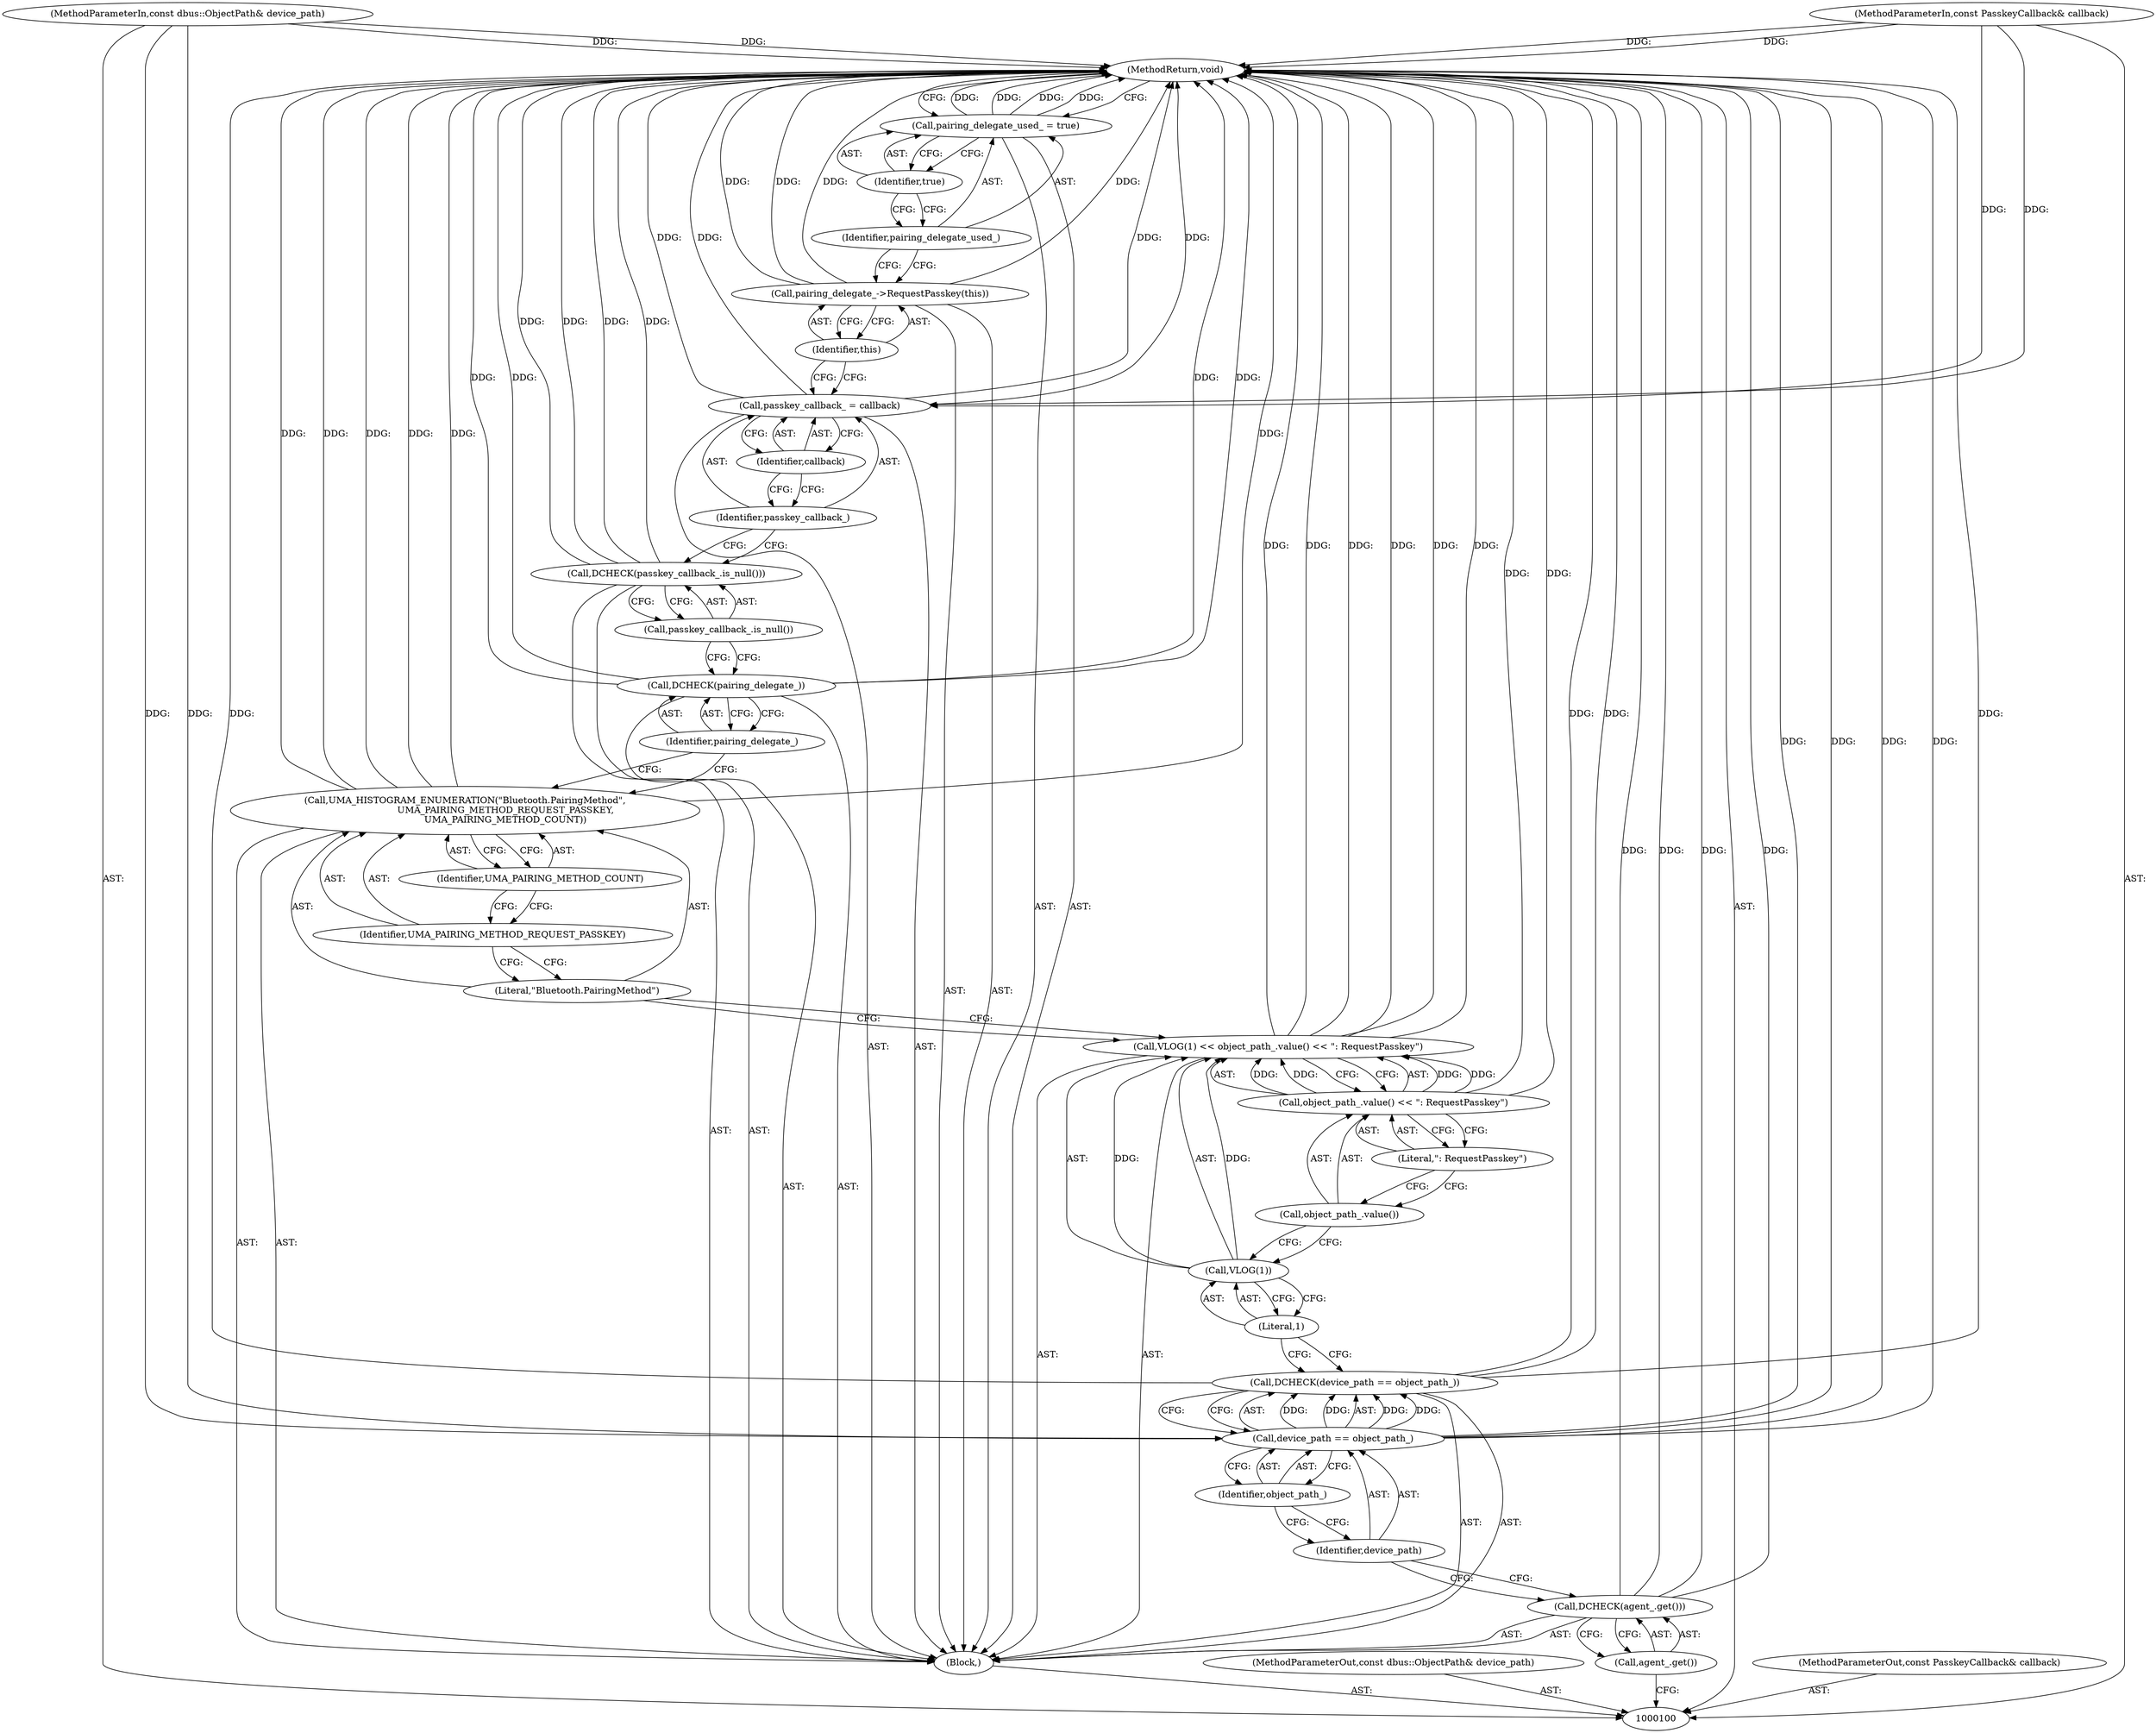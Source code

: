 digraph "1_Chrome_d358f57009b85fb7440208afa5ba87636b491889_22" {
"1000132" [label="(MethodReturn,void)"];
"1000120" [label="(Call,DCHECK(pairing_delegate_))"];
"1000121" [label="(Identifier,pairing_delegate_)"];
"1000122" [label="(Call,DCHECK(passkey_callback_.is_null()))"];
"1000123" [label="(Call,passkey_callback_.is_null())"];
"1000124" [label="(Call,passkey_callback_ = callback)"];
"1000125" [label="(Identifier,passkey_callback_)"];
"1000126" [label="(Identifier,callback)"];
"1000127" [label="(Call,pairing_delegate_->RequestPasskey(this))"];
"1000128" [label="(Identifier,this)"];
"1000129" [label="(Call,pairing_delegate_used_ = true)"];
"1000130" [label="(Identifier,pairing_delegate_used_)"];
"1000131" [label="(Identifier,true)"];
"1000101" [label="(MethodParameterIn,const dbus::ObjectPath& device_path)"];
"1000182" [label="(MethodParameterOut,const dbus::ObjectPath& device_path)"];
"1000103" [label="(Block,)"];
"1000102" [label="(MethodParameterIn,const PasskeyCallback& callback)"];
"1000183" [label="(MethodParameterOut,const PasskeyCallback& callback)"];
"1000104" [label="(Call,DCHECK(agent_.get()))"];
"1000105" [label="(Call,agent_.get())"];
"1000106" [label="(Call,DCHECK(device_path == object_path_))"];
"1000109" [label="(Identifier,object_path_)"];
"1000107" [label="(Call,device_path == object_path_)"];
"1000108" [label="(Identifier,device_path)"];
"1000113" [label="(Call,object_path_.value() << \": RequestPasskey\")"];
"1000114" [label="(Call,object_path_.value())"];
"1000110" [label="(Call,VLOG(1) << object_path_.value() << \": RequestPasskey\")"];
"1000111" [label="(Call,VLOG(1))"];
"1000115" [label="(Literal,\": RequestPasskey\")"];
"1000112" [label="(Literal,1)"];
"1000116" [label="(Call,UMA_HISTOGRAM_ENUMERATION(\"Bluetooth.PairingMethod\",\n                            UMA_PAIRING_METHOD_REQUEST_PASSKEY,\n                            UMA_PAIRING_METHOD_COUNT))"];
"1000117" [label="(Literal,\"Bluetooth.PairingMethod\")"];
"1000118" [label="(Identifier,UMA_PAIRING_METHOD_REQUEST_PASSKEY)"];
"1000119" [label="(Identifier,UMA_PAIRING_METHOD_COUNT)"];
"1000132" -> "1000100"  [label="AST: "];
"1000132" -> "1000129"  [label="CFG: "];
"1000124" -> "1000132"  [label="DDG: "];
"1000124" -> "1000132"  [label="DDG: "];
"1000107" -> "1000132"  [label="DDG: "];
"1000107" -> "1000132"  [label="DDG: "];
"1000106" -> "1000132"  [label="DDG: "];
"1000106" -> "1000132"  [label="DDG: "];
"1000104" -> "1000132"  [label="DDG: "];
"1000104" -> "1000132"  [label="DDG: "];
"1000113" -> "1000132"  [label="DDG: "];
"1000122" -> "1000132"  [label="DDG: "];
"1000122" -> "1000132"  [label="DDG: "];
"1000120" -> "1000132"  [label="DDG: "];
"1000120" -> "1000132"  [label="DDG: "];
"1000127" -> "1000132"  [label="DDG: "];
"1000127" -> "1000132"  [label="DDG: "];
"1000116" -> "1000132"  [label="DDG: "];
"1000116" -> "1000132"  [label="DDG: "];
"1000116" -> "1000132"  [label="DDG: "];
"1000102" -> "1000132"  [label="DDG: "];
"1000129" -> "1000132"  [label="DDG: "];
"1000129" -> "1000132"  [label="DDG: "];
"1000110" -> "1000132"  [label="DDG: "];
"1000110" -> "1000132"  [label="DDG: "];
"1000110" -> "1000132"  [label="DDG: "];
"1000101" -> "1000132"  [label="DDG: "];
"1000120" -> "1000103"  [label="AST: "];
"1000120" -> "1000121"  [label="CFG: "];
"1000121" -> "1000120"  [label="AST: "];
"1000123" -> "1000120"  [label="CFG: "];
"1000120" -> "1000132"  [label="DDG: "];
"1000120" -> "1000132"  [label="DDG: "];
"1000121" -> "1000120"  [label="AST: "];
"1000121" -> "1000116"  [label="CFG: "];
"1000120" -> "1000121"  [label="CFG: "];
"1000122" -> "1000103"  [label="AST: "];
"1000122" -> "1000123"  [label="CFG: "];
"1000123" -> "1000122"  [label="AST: "];
"1000125" -> "1000122"  [label="CFG: "];
"1000122" -> "1000132"  [label="DDG: "];
"1000122" -> "1000132"  [label="DDG: "];
"1000123" -> "1000122"  [label="AST: "];
"1000123" -> "1000120"  [label="CFG: "];
"1000122" -> "1000123"  [label="CFG: "];
"1000124" -> "1000103"  [label="AST: "];
"1000124" -> "1000126"  [label="CFG: "];
"1000125" -> "1000124"  [label="AST: "];
"1000126" -> "1000124"  [label="AST: "];
"1000128" -> "1000124"  [label="CFG: "];
"1000124" -> "1000132"  [label="DDG: "];
"1000124" -> "1000132"  [label="DDG: "];
"1000102" -> "1000124"  [label="DDG: "];
"1000125" -> "1000124"  [label="AST: "];
"1000125" -> "1000122"  [label="CFG: "];
"1000126" -> "1000125"  [label="CFG: "];
"1000126" -> "1000124"  [label="AST: "];
"1000126" -> "1000125"  [label="CFG: "];
"1000124" -> "1000126"  [label="CFG: "];
"1000127" -> "1000103"  [label="AST: "];
"1000127" -> "1000128"  [label="CFG: "];
"1000128" -> "1000127"  [label="AST: "];
"1000130" -> "1000127"  [label="CFG: "];
"1000127" -> "1000132"  [label="DDG: "];
"1000127" -> "1000132"  [label="DDG: "];
"1000128" -> "1000127"  [label="AST: "];
"1000128" -> "1000124"  [label="CFG: "];
"1000127" -> "1000128"  [label="CFG: "];
"1000129" -> "1000103"  [label="AST: "];
"1000129" -> "1000131"  [label="CFG: "];
"1000130" -> "1000129"  [label="AST: "];
"1000131" -> "1000129"  [label="AST: "];
"1000132" -> "1000129"  [label="CFG: "];
"1000129" -> "1000132"  [label="DDG: "];
"1000129" -> "1000132"  [label="DDG: "];
"1000130" -> "1000129"  [label="AST: "];
"1000130" -> "1000127"  [label="CFG: "];
"1000131" -> "1000130"  [label="CFG: "];
"1000131" -> "1000129"  [label="AST: "];
"1000131" -> "1000130"  [label="CFG: "];
"1000129" -> "1000131"  [label="CFG: "];
"1000101" -> "1000100"  [label="AST: "];
"1000101" -> "1000132"  [label="DDG: "];
"1000101" -> "1000107"  [label="DDG: "];
"1000182" -> "1000100"  [label="AST: "];
"1000103" -> "1000100"  [label="AST: "];
"1000104" -> "1000103"  [label="AST: "];
"1000106" -> "1000103"  [label="AST: "];
"1000110" -> "1000103"  [label="AST: "];
"1000116" -> "1000103"  [label="AST: "];
"1000120" -> "1000103"  [label="AST: "];
"1000122" -> "1000103"  [label="AST: "];
"1000124" -> "1000103"  [label="AST: "];
"1000127" -> "1000103"  [label="AST: "];
"1000129" -> "1000103"  [label="AST: "];
"1000102" -> "1000100"  [label="AST: "];
"1000102" -> "1000132"  [label="DDG: "];
"1000102" -> "1000124"  [label="DDG: "];
"1000183" -> "1000100"  [label="AST: "];
"1000104" -> "1000103"  [label="AST: "];
"1000104" -> "1000105"  [label="CFG: "];
"1000105" -> "1000104"  [label="AST: "];
"1000108" -> "1000104"  [label="CFG: "];
"1000104" -> "1000132"  [label="DDG: "];
"1000104" -> "1000132"  [label="DDG: "];
"1000105" -> "1000104"  [label="AST: "];
"1000105" -> "1000100"  [label="CFG: "];
"1000104" -> "1000105"  [label="CFG: "];
"1000106" -> "1000103"  [label="AST: "];
"1000106" -> "1000107"  [label="CFG: "];
"1000107" -> "1000106"  [label="AST: "];
"1000112" -> "1000106"  [label="CFG: "];
"1000106" -> "1000132"  [label="DDG: "];
"1000106" -> "1000132"  [label="DDG: "];
"1000107" -> "1000106"  [label="DDG: "];
"1000107" -> "1000106"  [label="DDG: "];
"1000109" -> "1000107"  [label="AST: "];
"1000109" -> "1000108"  [label="CFG: "];
"1000107" -> "1000109"  [label="CFG: "];
"1000107" -> "1000106"  [label="AST: "];
"1000107" -> "1000109"  [label="CFG: "];
"1000108" -> "1000107"  [label="AST: "];
"1000109" -> "1000107"  [label="AST: "];
"1000106" -> "1000107"  [label="CFG: "];
"1000107" -> "1000132"  [label="DDG: "];
"1000107" -> "1000132"  [label="DDG: "];
"1000107" -> "1000106"  [label="DDG: "];
"1000107" -> "1000106"  [label="DDG: "];
"1000101" -> "1000107"  [label="DDG: "];
"1000108" -> "1000107"  [label="AST: "];
"1000108" -> "1000104"  [label="CFG: "];
"1000109" -> "1000108"  [label="CFG: "];
"1000113" -> "1000110"  [label="AST: "];
"1000113" -> "1000115"  [label="CFG: "];
"1000114" -> "1000113"  [label="AST: "];
"1000115" -> "1000113"  [label="AST: "];
"1000110" -> "1000113"  [label="CFG: "];
"1000113" -> "1000132"  [label="DDG: "];
"1000113" -> "1000110"  [label="DDG: "];
"1000113" -> "1000110"  [label="DDG: "];
"1000114" -> "1000113"  [label="AST: "];
"1000114" -> "1000111"  [label="CFG: "];
"1000115" -> "1000114"  [label="CFG: "];
"1000110" -> "1000103"  [label="AST: "];
"1000110" -> "1000113"  [label="CFG: "];
"1000111" -> "1000110"  [label="AST: "];
"1000113" -> "1000110"  [label="AST: "];
"1000117" -> "1000110"  [label="CFG: "];
"1000110" -> "1000132"  [label="DDG: "];
"1000110" -> "1000132"  [label="DDG: "];
"1000110" -> "1000132"  [label="DDG: "];
"1000111" -> "1000110"  [label="DDG: "];
"1000113" -> "1000110"  [label="DDG: "];
"1000113" -> "1000110"  [label="DDG: "];
"1000111" -> "1000110"  [label="AST: "];
"1000111" -> "1000112"  [label="CFG: "];
"1000112" -> "1000111"  [label="AST: "];
"1000114" -> "1000111"  [label="CFG: "];
"1000111" -> "1000110"  [label="DDG: "];
"1000115" -> "1000113"  [label="AST: "];
"1000115" -> "1000114"  [label="CFG: "];
"1000113" -> "1000115"  [label="CFG: "];
"1000112" -> "1000111"  [label="AST: "];
"1000112" -> "1000106"  [label="CFG: "];
"1000111" -> "1000112"  [label="CFG: "];
"1000116" -> "1000103"  [label="AST: "];
"1000116" -> "1000119"  [label="CFG: "];
"1000117" -> "1000116"  [label="AST: "];
"1000118" -> "1000116"  [label="AST: "];
"1000119" -> "1000116"  [label="AST: "];
"1000121" -> "1000116"  [label="CFG: "];
"1000116" -> "1000132"  [label="DDG: "];
"1000116" -> "1000132"  [label="DDG: "];
"1000116" -> "1000132"  [label="DDG: "];
"1000117" -> "1000116"  [label="AST: "];
"1000117" -> "1000110"  [label="CFG: "];
"1000118" -> "1000117"  [label="CFG: "];
"1000118" -> "1000116"  [label="AST: "];
"1000118" -> "1000117"  [label="CFG: "];
"1000119" -> "1000118"  [label="CFG: "];
"1000119" -> "1000116"  [label="AST: "];
"1000119" -> "1000118"  [label="CFG: "];
"1000116" -> "1000119"  [label="CFG: "];
}
